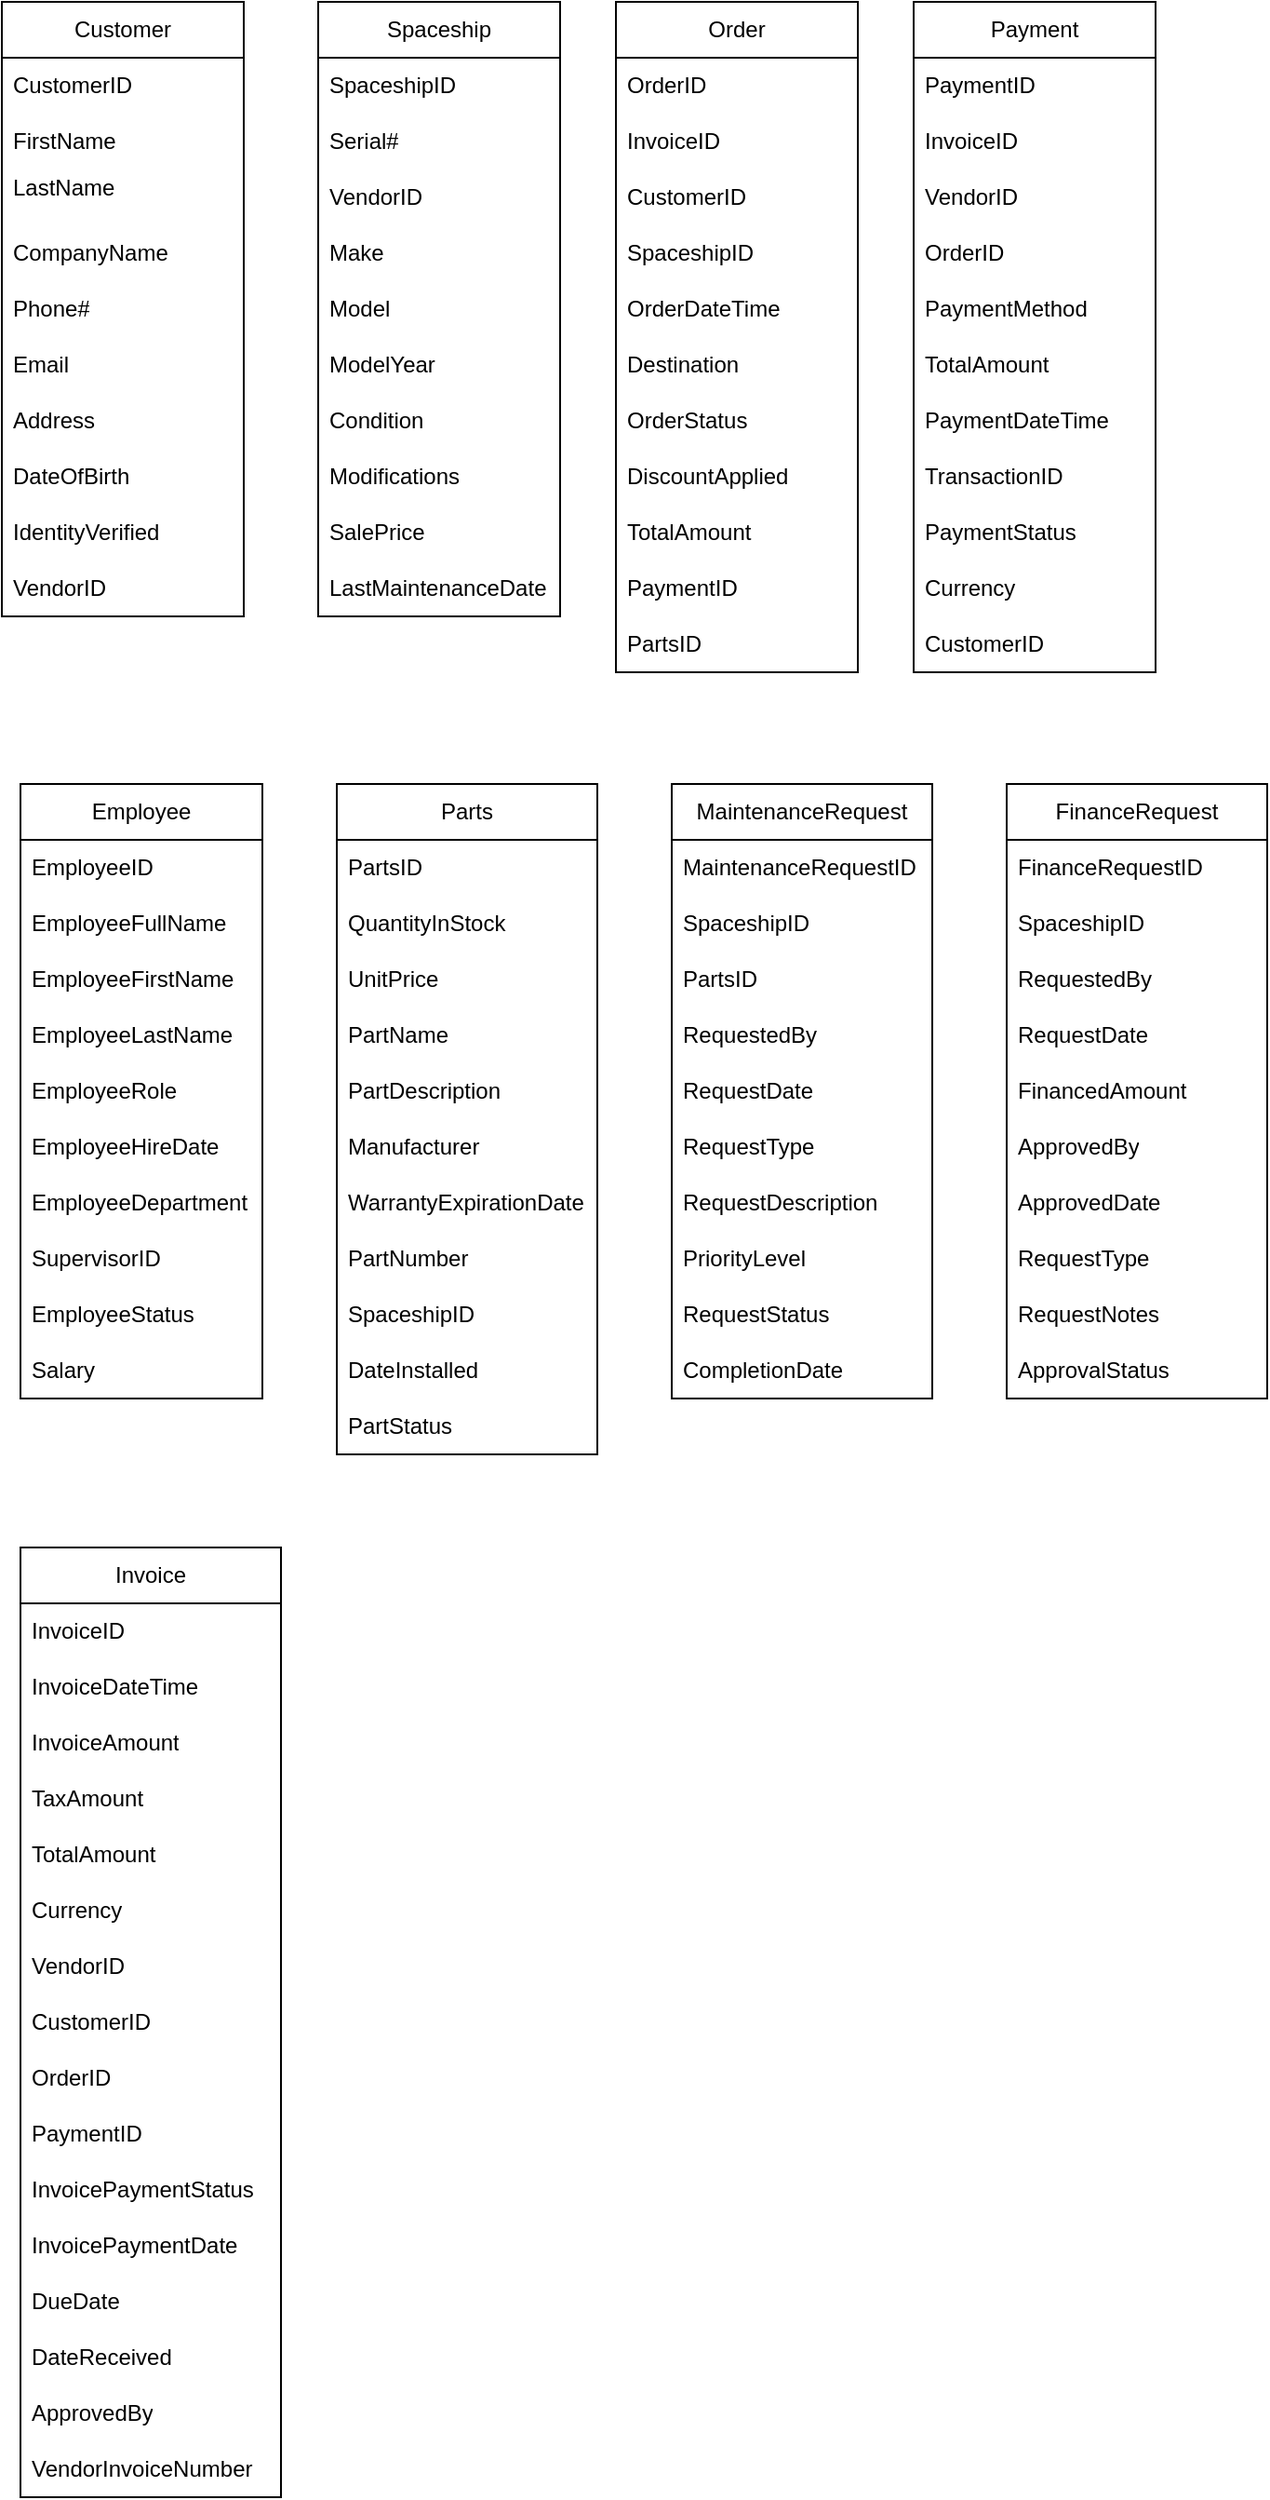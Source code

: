 <mxfile version="28.1.2">
  <diagram id="R2lEEEUBdFMjLlhIrx00" name="Page-1">
    <mxGraphModel dx="1068" dy="522" grid="1" gridSize="10" guides="1" tooltips="1" connect="1" arrows="1" fold="1" page="1" pageScale="1" pageWidth="850" pageHeight="1100" math="0" shadow="0" extFonts="Permanent Marker^https://fonts.googleapis.com/css?family=Permanent+Marker">
      <root>
        <mxCell id="0" />
        <mxCell id="1" parent="0" />
        <object label="Customer" CustomerID="" id="3JuSBrENBzJ1lSuPaMmn-5">
          <mxCell style="swimlane;fontStyle=0;childLayout=stackLayout;horizontal=1;startSize=30;horizontalStack=0;resizeParent=1;resizeParentMax=0;resizeLast=0;collapsible=1;marginBottom=0;whiteSpace=wrap;html=1;" vertex="1" parent="1">
            <mxGeometry x="50" y="30" width="130" height="330" as="geometry" />
          </mxCell>
        </object>
        <mxCell id="3JuSBrENBzJ1lSuPaMmn-6" value="CustomerID" style="text;strokeColor=none;fillColor=none;align=left;verticalAlign=middle;spacingLeft=4;spacingRight=4;overflow=hidden;points=[[0,0.5],[1,0.5]];portConstraint=eastwest;rotatable=0;whiteSpace=wrap;html=1;" vertex="1" parent="3JuSBrENBzJ1lSuPaMmn-5">
          <mxGeometry y="30" width="130" height="30" as="geometry" />
        </mxCell>
        <mxCell id="3JuSBrENBzJ1lSuPaMmn-7" value="FirstName" style="text;strokeColor=none;fillColor=none;align=left;verticalAlign=middle;spacingLeft=4;spacingRight=4;overflow=hidden;points=[[0,0.5],[1,0.5]];portConstraint=eastwest;rotatable=0;whiteSpace=wrap;html=1;" vertex="1" parent="3JuSBrENBzJ1lSuPaMmn-5">
          <mxGeometry y="60" width="130" height="30" as="geometry" />
        </mxCell>
        <mxCell id="3JuSBrENBzJ1lSuPaMmn-8" value="LastName&lt;div&gt;&lt;br&gt;&lt;/div&gt;" style="text;strokeColor=none;fillColor=none;align=left;verticalAlign=middle;spacingLeft=4;spacingRight=4;overflow=hidden;points=[[0,0.5],[1,0.5]];portConstraint=eastwest;rotatable=0;whiteSpace=wrap;html=1;" vertex="1" parent="3JuSBrENBzJ1lSuPaMmn-5">
          <mxGeometry y="90" width="130" height="30" as="geometry" />
        </mxCell>
        <mxCell id="3JuSBrENBzJ1lSuPaMmn-69" value="CompanyName" style="text;strokeColor=none;fillColor=none;align=left;verticalAlign=middle;spacingLeft=4;spacingRight=4;overflow=hidden;points=[[0,0.5],[1,0.5]];portConstraint=eastwest;rotatable=0;whiteSpace=wrap;html=1;" vertex="1" parent="3JuSBrENBzJ1lSuPaMmn-5">
          <mxGeometry y="120" width="130" height="30" as="geometry" />
        </mxCell>
        <mxCell id="3JuSBrENBzJ1lSuPaMmn-70" value="Phone#" style="text;strokeColor=none;fillColor=none;align=left;verticalAlign=middle;spacingLeft=4;spacingRight=4;overflow=hidden;points=[[0,0.5],[1,0.5]];portConstraint=eastwest;rotatable=0;whiteSpace=wrap;html=1;" vertex="1" parent="3JuSBrENBzJ1lSuPaMmn-5">
          <mxGeometry y="150" width="130" height="30" as="geometry" />
        </mxCell>
        <mxCell id="3JuSBrENBzJ1lSuPaMmn-71" value="Email" style="text;strokeColor=none;fillColor=none;align=left;verticalAlign=middle;spacingLeft=4;spacingRight=4;overflow=hidden;points=[[0,0.5],[1,0.5]];portConstraint=eastwest;rotatable=0;whiteSpace=wrap;html=1;" vertex="1" parent="3JuSBrENBzJ1lSuPaMmn-5">
          <mxGeometry y="180" width="130" height="30" as="geometry" />
        </mxCell>
        <mxCell id="3JuSBrENBzJ1lSuPaMmn-76" value="&lt;div&gt;Address&lt;/div&gt;" style="text;strokeColor=none;fillColor=none;align=left;verticalAlign=middle;spacingLeft=4;spacingRight=4;overflow=hidden;points=[[0,0.5],[1,0.5]];portConstraint=eastwest;rotatable=0;whiteSpace=wrap;html=1;" vertex="1" parent="3JuSBrENBzJ1lSuPaMmn-5">
          <mxGeometry y="210" width="130" height="30" as="geometry" />
        </mxCell>
        <mxCell id="3JuSBrENBzJ1lSuPaMmn-77" value="DateOfBirth" style="text;strokeColor=none;fillColor=none;align=left;verticalAlign=middle;spacingLeft=4;spacingRight=4;overflow=hidden;points=[[0,0.5],[1,0.5]];portConstraint=eastwest;rotatable=0;whiteSpace=wrap;html=1;" vertex="1" parent="3JuSBrENBzJ1lSuPaMmn-5">
          <mxGeometry y="240" width="130" height="30" as="geometry" />
        </mxCell>
        <mxCell id="3JuSBrENBzJ1lSuPaMmn-72" value="&lt;div&gt;IdentityVerified&lt;/div&gt;" style="text;strokeColor=none;fillColor=none;align=left;verticalAlign=middle;spacingLeft=4;spacingRight=4;overflow=hidden;points=[[0,0.5],[1,0.5]];portConstraint=eastwest;rotatable=0;whiteSpace=wrap;html=1;" vertex="1" parent="3JuSBrENBzJ1lSuPaMmn-5">
          <mxGeometry y="270" width="130" height="30" as="geometry" />
        </mxCell>
        <mxCell id="3JuSBrENBzJ1lSuPaMmn-73" value="VendorID" style="text;strokeColor=none;fillColor=none;align=left;verticalAlign=middle;spacingLeft=4;spacingRight=4;overflow=hidden;points=[[0,0.5],[1,0.5]];portConstraint=eastwest;rotatable=0;whiteSpace=wrap;html=1;" vertex="1" parent="3JuSBrENBzJ1lSuPaMmn-5">
          <mxGeometry y="300" width="130" height="30" as="geometry" />
        </mxCell>
        <object label="Spaceship" CustomerID="" id="3JuSBrENBzJ1lSuPaMmn-78">
          <mxCell style="swimlane;fontStyle=0;childLayout=stackLayout;horizontal=1;startSize=30;horizontalStack=0;resizeParent=1;resizeParentMax=0;resizeLast=0;collapsible=1;marginBottom=0;whiteSpace=wrap;html=1;" vertex="1" parent="1">
            <mxGeometry x="220" y="30" width="130" height="330" as="geometry" />
          </mxCell>
        </object>
        <mxCell id="3JuSBrENBzJ1lSuPaMmn-79" value="SpaceshipID" style="text;strokeColor=none;fillColor=none;align=left;verticalAlign=middle;spacingLeft=4;spacingRight=4;overflow=hidden;points=[[0,0.5],[1,0.5]];portConstraint=eastwest;rotatable=0;whiteSpace=wrap;html=1;" vertex="1" parent="3JuSBrENBzJ1lSuPaMmn-78">
          <mxGeometry y="30" width="130" height="30" as="geometry" />
        </mxCell>
        <mxCell id="3JuSBrENBzJ1lSuPaMmn-80" value="Serial#" style="text;strokeColor=none;fillColor=none;align=left;verticalAlign=middle;spacingLeft=4;spacingRight=4;overflow=hidden;points=[[0,0.5],[1,0.5]];portConstraint=eastwest;rotatable=0;whiteSpace=wrap;html=1;" vertex="1" parent="3JuSBrENBzJ1lSuPaMmn-78">
          <mxGeometry y="60" width="130" height="30" as="geometry" />
        </mxCell>
        <mxCell id="3JuSBrENBzJ1lSuPaMmn-81" value="&lt;div&gt;VendorID&lt;/div&gt;" style="text;strokeColor=none;fillColor=none;align=left;verticalAlign=middle;spacingLeft=4;spacingRight=4;overflow=hidden;points=[[0,0.5],[1,0.5]];portConstraint=eastwest;rotatable=0;whiteSpace=wrap;html=1;" vertex="1" parent="3JuSBrENBzJ1lSuPaMmn-78">
          <mxGeometry y="90" width="130" height="30" as="geometry" />
        </mxCell>
        <mxCell id="3JuSBrENBzJ1lSuPaMmn-82" value="Make" style="text;strokeColor=none;fillColor=none;align=left;verticalAlign=middle;spacingLeft=4;spacingRight=4;overflow=hidden;points=[[0,0.5],[1,0.5]];portConstraint=eastwest;rotatable=0;whiteSpace=wrap;html=1;" vertex="1" parent="3JuSBrENBzJ1lSuPaMmn-78">
          <mxGeometry y="120" width="130" height="30" as="geometry" />
        </mxCell>
        <mxCell id="3JuSBrENBzJ1lSuPaMmn-83" value="Model" style="text;strokeColor=none;fillColor=none;align=left;verticalAlign=middle;spacingLeft=4;spacingRight=4;overflow=hidden;points=[[0,0.5],[1,0.5]];portConstraint=eastwest;rotatable=0;whiteSpace=wrap;html=1;" vertex="1" parent="3JuSBrENBzJ1lSuPaMmn-78">
          <mxGeometry y="150" width="130" height="30" as="geometry" />
        </mxCell>
        <mxCell id="3JuSBrENBzJ1lSuPaMmn-84" value="ModelYear" style="text;strokeColor=none;fillColor=none;align=left;verticalAlign=middle;spacingLeft=4;spacingRight=4;overflow=hidden;points=[[0,0.5],[1,0.5]];portConstraint=eastwest;rotatable=0;whiteSpace=wrap;html=1;" vertex="1" parent="3JuSBrENBzJ1lSuPaMmn-78">
          <mxGeometry y="180" width="130" height="30" as="geometry" />
        </mxCell>
        <mxCell id="3JuSBrENBzJ1lSuPaMmn-85" value="&lt;div&gt;Condition&lt;/div&gt;" style="text;strokeColor=none;fillColor=none;align=left;verticalAlign=middle;spacingLeft=4;spacingRight=4;overflow=hidden;points=[[0,0.5],[1,0.5]];portConstraint=eastwest;rotatable=0;whiteSpace=wrap;html=1;" vertex="1" parent="3JuSBrENBzJ1lSuPaMmn-78">
          <mxGeometry y="210" width="130" height="30" as="geometry" />
        </mxCell>
        <mxCell id="3JuSBrENBzJ1lSuPaMmn-86" value="Modifications" style="text;strokeColor=none;fillColor=none;align=left;verticalAlign=middle;spacingLeft=4;spacingRight=4;overflow=hidden;points=[[0,0.5],[1,0.5]];portConstraint=eastwest;rotatable=0;whiteSpace=wrap;html=1;" vertex="1" parent="3JuSBrENBzJ1lSuPaMmn-78">
          <mxGeometry y="240" width="130" height="30" as="geometry" />
        </mxCell>
        <mxCell id="3JuSBrENBzJ1lSuPaMmn-87" value="&lt;div&gt;SalePrice&lt;/div&gt;" style="text;strokeColor=none;fillColor=none;align=left;verticalAlign=middle;spacingLeft=4;spacingRight=4;overflow=hidden;points=[[0,0.5],[1,0.5]];portConstraint=eastwest;rotatable=0;whiteSpace=wrap;html=1;" vertex="1" parent="3JuSBrENBzJ1lSuPaMmn-78">
          <mxGeometry y="270" width="130" height="30" as="geometry" />
        </mxCell>
        <mxCell id="3JuSBrENBzJ1lSuPaMmn-88" value="LastMaintenanceDate" style="text;strokeColor=none;fillColor=none;align=left;verticalAlign=middle;spacingLeft=4;spacingRight=4;overflow=hidden;points=[[0,0.5],[1,0.5]];portConstraint=eastwest;rotatable=0;whiteSpace=wrap;html=1;" vertex="1" parent="3JuSBrENBzJ1lSuPaMmn-78">
          <mxGeometry y="300" width="130" height="30" as="geometry" />
        </mxCell>
        <object label="Order" CustomerID="" id="3JuSBrENBzJ1lSuPaMmn-89">
          <mxCell style="swimlane;fontStyle=0;childLayout=stackLayout;horizontal=1;startSize=30;horizontalStack=0;resizeParent=1;resizeParentMax=0;resizeLast=0;collapsible=1;marginBottom=0;whiteSpace=wrap;html=1;" vertex="1" parent="1">
            <mxGeometry x="380" y="30" width="130" height="360" as="geometry" />
          </mxCell>
        </object>
        <mxCell id="3JuSBrENBzJ1lSuPaMmn-90" value="OrderID" style="text;strokeColor=none;fillColor=none;align=left;verticalAlign=middle;spacingLeft=4;spacingRight=4;overflow=hidden;points=[[0,0.5],[1,0.5]];portConstraint=eastwest;rotatable=0;whiteSpace=wrap;html=1;" vertex="1" parent="3JuSBrENBzJ1lSuPaMmn-89">
          <mxGeometry y="30" width="130" height="30" as="geometry" />
        </mxCell>
        <mxCell id="3JuSBrENBzJ1lSuPaMmn-91" value="InvoiceID" style="text;strokeColor=none;fillColor=none;align=left;verticalAlign=middle;spacingLeft=4;spacingRight=4;overflow=hidden;points=[[0,0.5],[1,0.5]];portConstraint=eastwest;rotatable=0;whiteSpace=wrap;html=1;" vertex="1" parent="3JuSBrENBzJ1lSuPaMmn-89">
          <mxGeometry y="60" width="130" height="30" as="geometry" />
        </mxCell>
        <mxCell id="3JuSBrENBzJ1lSuPaMmn-92" value="&lt;div&gt;CustomerID&lt;/div&gt;" style="text;strokeColor=none;fillColor=none;align=left;verticalAlign=middle;spacingLeft=4;spacingRight=4;overflow=hidden;points=[[0,0.5],[1,0.5]];portConstraint=eastwest;rotatable=0;whiteSpace=wrap;html=1;" vertex="1" parent="3JuSBrENBzJ1lSuPaMmn-89">
          <mxGeometry y="90" width="130" height="30" as="geometry" />
        </mxCell>
        <mxCell id="3JuSBrENBzJ1lSuPaMmn-93" value="SpaceshipID" style="text;strokeColor=none;fillColor=none;align=left;verticalAlign=middle;spacingLeft=4;spacingRight=4;overflow=hidden;points=[[0,0.5],[1,0.5]];portConstraint=eastwest;rotatable=0;whiteSpace=wrap;html=1;" vertex="1" parent="3JuSBrENBzJ1lSuPaMmn-89">
          <mxGeometry y="120" width="130" height="30" as="geometry" />
        </mxCell>
        <mxCell id="3JuSBrENBzJ1lSuPaMmn-94" value="OrderDateTime" style="text;strokeColor=none;fillColor=none;align=left;verticalAlign=middle;spacingLeft=4;spacingRight=4;overflow=hidden;points=[[0,0.5],[1,0.5]];portConstraint=eastwest;rotatable=0;whiteSpace=wrap;html=1;" vertex="1" parent="3JuSBrENBzJ1lSuPaMmn-89">
          <mxGeometry y="150" width="130" height="30" as="geometry" />
        </mxCell>
        <mxCell id="3JuSBrENBzJ1lSuPaMmn-95" value="Destination" style="text;strokeColor=none;fillColor=none;align=left;verticalAlign=middle;spacingLeft=4;spacingRight=4;overflow=hidden;points=[[0,0.5],[1,0.5]];portConstraint=eastwest;rotatable=0;whiteSpace=wrap;html=1;" vertex="1" parent="3JuSBrENBzJ1lSuPaMmn-89">
          <mxGeometry y="180" width="130" height="30" as="geometry" />
        </mxCell>
        <mxCell id="3JuSBrENBzJ1lSuPaMmn-96" value="&lt;div&gt;OrderStatus&lt;/div&gt;" style="text;strokeColor=none;fillColor=none;align=left;verticalAlign=middle;spacingLeft=4;spacingRight=4;overflow=hidden;points=[[0,0.5],[1,0.5]];portConstraint=eastwest;rotatable=0;whiteSpace=wrap;html=1;" vertex="1" parent="3JuSBrENBzJ1lSuPaMmn-89">
          <mxGeometry y="210" width="130" height="30" as="geometry" />
        </mxCell>
        <mxCell id="3JuSBrENBzJ1lSuPaMmn-97" value="DiscountApplied" style="text;strokeColor=none;fillColor=none;align=left;verticalAlign=middle;spacingLeft=4;spacingRight=4;overflow=hidden;points=[[0,0.5],[1,0.5]];portConstraint=eastwest;rotatable=0;whiteSpace=wrap;html=1;" vertex="1" parent="3JuSBrENBzJ1lSuPaMmn-89">
          <mxGeometry y="240" width="130" height="30" as="geometry" />
        </mxCell>
        <mxCell id="3JuSBrENBzJ1lSuPaMmn-98" value="&lt;div&gt;TotalAmount&lt;/div&gt;" style="text;strokeColor=none;fillColor=none;align=left;verticalAlign=middle;spacingLeft=4;spacingRight=4;overflow=hidden;points=[[0,0.5],[1,0.5]];portConstraint=eastwest;rotatable=0;whiteSpace=wrap;html=1;" vertex="1" parent="3JuSBrENBzJ1lSuPaMmn-89">
          <mxGeometry y="270" width="130" height="30" as="geometry" />
        </mxCell>
        <mxCell id="3JuSBrENBzJ1lSuPaMmn-100" value="PaymentID" style="text;strokeColor=none;fillColor=none;align=left;verticalAlign=middle;spacingLeft=4;spacingRight=4;overflow=hidden;points=[[0,0.5],[1,0.5]];portConstraint=eastwest;rotatable=0;whiteSpace=wrap;html=1;" vertex="1" parent="3JuSBrENBzJ1lSuPaMmn-89">
          <mxGeometry y="300" width="130" height="30" as="geometry" />
        </mxCell>
        <mxCell id="3JuSBrENBzJ1lSuPaMmn-99" value="PartsID" style="text;strokeColor=none;fillColor=none;align=left;verticalAlign=middle;spacingLeft=4;spacingRight=4;overflow=hidden;points=[[0,0.5],[1,0.5]];portConstraint=eastwest;rotatable=0;whiteSpace=wrap;html=1;" vertex="1" parent="3JuSBrENBzJ1lSuPaMmn-89">
          <mxGeometry y="330" width="130" height="30" as="geometry" />
        </mxCell>
        <object label="Payment" CustomerID="" id="3JuSBrENBzJ1lSuPaMmn-101">
          <mxCell style="swimlane;fontStyle=0;childLayout=stackLayout;horizontal=1;startSize=30;horizontalStack=0;resizeParent=1;resizeParentMax=0;resizeLast=0;collapsible=1;marginBottom=0;whiteSpace=wrap;html=1;" vertex="1" parent="1">
            <mxGeometry x="540" y="30" width="130" height="360" as="geometry" />
          </mxCell>
        </object>
        <mxCell id="3JuSBrENBzJ1lSuPaMmn-111" value="PaymentID" style="text;strokeColor=none;fillColor=none;align=left;verticalAlign=middle;spacingLeft=4;spacingRight=4;overflow=hidden;points=[[0,0.5],[1,0.5]];portConstraint=eastwest;rotatable=0;whiteSpace=wrap;html=1;" vertex="1" parent="3JuSBrENBzJ1lSuPaMmn-101">
          <mxGeometry y="30" width="130" height="30" as="geometry" />
        </mxCell>
        <mxCell id="3JuSBrENBzJ1lSuPaMmn-103" value="InvoiceID" style="text;strokeColor=none;fillColor=none;align=left;verticalAlign=middle;spacingLeft=4;spacingRight=4;overflow=hidden;points=[[0,0.5],[1,0.5]];portConstraint=eastwest;rotatable=0;whiteSpace=wrap;html=1;" vertex="1" parent="3JuSBrENBzJ1lSuPaMmn-101">
          <mxGeometry y="60" width="130" height="30" as="geometry" />
        </mxCell>
        <mxCell id="3JuSBrENBzJ1lSuPaMmn-104" value="&lt;div&gt;VendorID&lt;/div&gt;" style="text;strokeColor=none;fillColor=none;align=left;verticalAlign=middle;spacingLeft=4;spacingRight=4;overflow=hidden;points=[[0,0.5],[1,0.5]];portConstraint=eastwest;rotatable=0;whiteSpace=wrap;html=1;" vertex="1" parent="3JuSBrENBzJ1lSuPaMmn-101">
          <mxGeometry y="90" width="130" height="30" as="geometry" />
        </mxCell>
        <mxCell id="3JuSBrENBzJ1lSuPaMmn-102" value="OrderID" style="text;strokeColor=none;fillColor=none;align=left;verticalAlign=middle;spacingLeft=4;spacingRight=4;overflow=hidden;points=[[0,0.5],[1,0.5]];portConstraint=eastwest;rotatable=0;whiteSpace=wrap;html=1;" vertex="1" parent="3JuSBrENBzJ1lSuPaMmn-101">
          <mxGeometry y="120" width="130" height="30" as="geometry" />
        </mxCell>
        <mxCell id="3JuSBrENBzJ1lSuPaMmn-105" value="PaymentMethod" style="text;strokeColor=none;fillColor=none;align=left;verticalAlign=middle;spacingLeft=4;spacingRight=4;overflow=hidden;points=[[0,0.5],[1,0.5]];portConstraint=eastwest;rotatable=0;whiteSpace=wrap;html=1;" vertex="1" parent="3JuSBrENBzJ1lSuPaMmn-101">
          <mxGeometry y="150" width="130" height="30" as="geometry" />
        </mxCell>
        <mxCell id="3JuSBrENBzJ1lSuPaMmn-110" value="&lt;div&gt;TotalAmount&lt;/div&gt;" style="text;strokeColor=none;fillColor=none;align=left;verticalAlign=middle;spacingLeft=4;spacingRight=4;overflow=hidden;points=[[0,0.5],[1,0.5]];portConstraint=eastwest;rotatable=0;whiteSpace=wrap;html=1;" vertex="1" parent="3JuSBrENBzJ1lSuPaMmn-101">
          <mxGeometry y="180" width="130" height="30" as="geometry" />
        </mxCell>
        <mxCell id="3JuSBrENBzJ1lSuPaMmn-106" value="PaymentDateTime" style="text;strokeColor=none;fillColor=none;align=left;verticalAlign=middle;spacingLeft=4;spacingRight=4;overflow=hidden;points=[[0,0.5],[1,0.5]];portConstraint=eastwest;rotatable=0;whiteSpace=wrap;html=1;" vertex="1" parent="3JuSBrENBzJ1lSuPaMmn-101">
          <mxGeometry y="210" width="130" height="30" as="geometry" />
        </mxCell>
        <mxCell id="3JuSBrENBzJ1lSuPaMmn-107" value="TransactionID" style="text;strokeColor=none;fillColor=none;align=left;verticalAlign=middle;spacingLeft=4;spacingRight=4;overflow=hidden;points=[[0,0.5],[1,0.5]];portConstraint=eastwest;rotatable=0;whiteSpace=wrap;html=1;" vertex="1" parent="3JuSBrENBzJ1lSuPaMmn-101">
          <mxGeometry y="240" width="130" height="30" as="geometry" />
        </mxCell>
        <mxCell id="3JuSBrENBzJ1lSuPaMmn-108" value="&lt;div&gt;PaymentStatus&lt;/div&gt;" style="text;strokeColor=none;fillColor=none;align=left;verticalAlign=middle;spacingLeft=4;spacingRight=4;overflow=hidden;points=[[0,0.5],[1,0.5]];portConstraint=eastwest;rotatable=0;whiteSpace=wrap;html=1;" vertex="1" parent="3JuSBrENBzJ1lSuPaMmn-101">
          <mxGeometry y="270" width="130" height="30" as="geometry" />
        </mxCell>
        <mxCell id="3JuSBrENBzJ1lSuPaMmn-109" value="Currency" style="text;strokeColor=none;fillColor=none;align=left;verticalAlign=middle;spacingLeft=4;spacingRight=4;overflow=hidden;points=[[0,0.5],[1,0.5]];portConstraint=eastwest;rotatable=0;whiteSpace=wrap;html=1;" vertex="1" parent="3JuSBrENBzJ1lSuPaMmn-101">
          <mxGeometry y="300" width="130" height="30" as="geometry" />
        </mxCell>
        <mxCell id="3JuSBrENBzJ1lSuPaMmn-112" value="CustomerID" style="text;strokeColor=none;fillColor=none;align=left;verticalAlign=middle;spacingLeft=4;spacingRight=4;overflow=hidden;points=[[0,0.5],[1,0.5]];portConstraint=eastwest;rotatable=0;whiteSpace=wrap;html=1;" vertex="1" parent="3JuSBrENBzJ1lSuPaMmn-101">
          <mxGeometry y="330" width="130" height="30" as="geometry" />
        </mxCell>
        <object label="Employee" CustomerID="" id="3JuSBrENBzJ1lSuPaMmn-114">
          <mxCell style="swimlane;fontStyle=0;childLayout=stackLayout;horizontal=1;startSize=30;horizontalStack=0;resizeParent=1;resizeParentMax=0;resizeLast=0;collapsible=1;marginBottom=0;whiteSpace=wrap;html=1;" vertex="1" parent="1">
            <mxGeometry x="60" y="450" width="130" height="330" as="geometry" />
          </mxCell>
        </object>
        <mxCell id="3JuSBrENBzJ1lSuPaMmn-115" value="EmployeeID" style="text;strokeColor=none;fillColor=none;align=left;verticalAlign=middle;spacingLeft=4;spacingRight=4;overflow=hidden;points=[[0,0.5],[1,0.5]];portConstraint=eastwest;rotatable=0;whiteSpace=wrap;html=1;" vertex="1" parent="3JuSBrENBzJ1lSuPaMmn-114">
          <mxGeometry y="30" width="130" height="30" as="geometry" />
        </mxCell>
        <mxCell id="3JuSBrENBzJ1lSuPaMmn-116" value="EmployeeFullName" style="text;strokeColor=none;fillColor=none;align=left;verticalAlign=middle;spacingLeft=4;spacingRight=4;overflow=hidden;points=[[0,0.5],[1,0.5]];portConstraint=eastwest;rotatable=0;whiteSpace=wrap;html=1;" vertex="1" parent="3JuSBrENBzJ1lSuPaMmn-114">
          <mxGeometry y="60" width="130" height="30" as="geometry" />
        </mxCell>
        <mxCell id="3JuSBrENBzJ1lSuPaMmn-117" value="&lt;div&gt;EmployeeFirstName&lt;/div&gt;" style="text;strokeColor=none;fillColor=none;align=left;verticalAlign=middle;spacingLeft=4;spacingRight=4;overflow=hidden;points=[[0,0.5],[1,0.5]];portConstraint=eastwest;rotatable=0;whiteSpace=wrap;html=1;" vertex="1" parent="3JuSBrENBzJ1lSuPaMmn-114">
          <mxGeometry y="90" width="130" height="30" as="geometry" />
        </mxCell>
        <mxCell id="3JuSBrENBzJ1lSuPaMmn-118" value="EmployeeLastName" style="text;strokeColor=none;fillColor=none;align=left;verticalAlign=middle;spacingLeft=4;spacingRight=4;overflow=hidden;points=[[0,0.5],[1,0.5]];portConstraint=eastwest;rotatable=0;whiteSpace=wrap;html=1;" vertex="1" parent="3JuSBrENBzJ1lSuPaMmn-114">
          <mxGeometry y="120" width="130" height="30" as="geometry" />
        </mxCell>
        <mxCell id="3JuSBrENBzJ1lSuPaMmn-119" value="EmployeeRole" style="text;strokeColor=none;fillColor=none;align=left;verticalAlign=middle;spacingLeft=4;spacingRight=4;overflow=hidden;points=[[0,0.5],[1,0.5]];portConstraint=eastwest;rotatable=0;whiteSpace=wrap;html=1;" vertex="1" parent="3JuSBrENBzJ1lSuPaMmn-114">
          <mxGeometry y="150" width="130" height="30" as="geometry" />
        </mxCell>
        <mxCell id="3JuSBrENBzJ1lSuPaMmn-120" value="&lt;div&gt;EmployeeHireDate&lt;/div&gt;" style="text;strokeColor=none;fillColor=none;align=left;verticalAlign=middle;spacingLeft=4;spacingRight=4;overflow=hidden;points=[[0,0.5],[1,0.5]];portConstraint=eastwest;rotatable=0;whiteSpace=wrap;html=1;" vertex="1" parent="3JuSBrENBzJ1lSuPaMmn-114">
          <mxGeometry y="180" width="130" height="30" as="geometry" />
        </mxCell>
        <mxCell id="3JuSBrENBzJ1lSuPaMmn-121" value="EmployeeDepartment" style="text;strokeColor=none;fillColor=none;align=left;verticalAlign=middle;spacingLeft=4;spacingRight=4;overflow=hidden;points=[[0,0.5],[1,0.5]];portConstraint=eastwest;rotatable=0;whiteSpace=wrap;html=1;" vertex="1" parent="3JuSBrENBzJ1lSuPaMmn-114">
          <mxGeometry y="210" width="130" height="30" as="geometry" />
        </mxCell>
        <mxCell id="3JuSBrENBzJ1lSuPaMmn-122" value="SupervisorID" style="text;strokeColor=none;fillColor=none;align=left;verticalAlign=middle;spacingLeft=4;spacingRight=4;overflow=hidden;points=[[0,0.5],[1,0.5]];portConstraint=eastwest;rotatable=0;whiteSpace=wrap;html=1;" vertex="1" parent="3JuSBrENBzJ1lSuPaMmn-114">
          <mxGeometry y="240" width="130" height="30" as="geometry" />
        </mxCell>
        <mxCell id="3JuSBrENBzJ1lSuPaMmn-123" value="&lt;div&gt;EmployeeStatus&lt;/div&gt;" style="text;strokeColor=none;fillColor=none;align=left;verticalAlign=middle;spacingLeft=4;spacingRight=4;overflow=hidden;points=[[0,0.5],[1,0.5]];portConstraint=eastwest;rotatable=0;whiteSpace=wrap;html=1;" vertex="1" parent="3JuSBrENBzJ1lSuPaMmn-114">
          <mxGeometry y="270" width="130" height="30" as="geometry" />
        </mxCell>
        <mxCell id="3JuSBrENBzJ1lSuPaMmn-124" value="Salary" style="text;strokeColor=none;fillColor=none;align=left;verticalAlign=middle;spacingLeft=4;spacingRight=4;overflow=hidden;points=[[0,0.5],[1,0.5]];portConstraint=eastwest;rotatable=0;whiteSpace=wrap;html=1;" vertex="1" parent="3JuSBrENBzJ1lSuPaMmn-114">
          <mxGeometry y="300" width="130" height="30" as="geometry" />
        </mxCell>
        <object label="Parts" CustomerID="" id="3JuSBrENBzJ1lSuPaMmn-126">
          <mxCell style="swimlane;fontStyle=0;childLayout=stackLayout;horizontal=1;startSize=30;horizontalStack=0;resizeParent=1;resizeParentMax=0;resizeLast=0;collapsible=1;marginBottom=0;whiteSpace=wrap;html=1;" vertex="1" parent="1">
            <mxGeometry x="230" y="450" width="140" height="360" as="geometry" />
          </mxCell>
        </object>
        <mxCell id="3JuSBrENBzJ1lSuPaMmn-127" value="PartsID" style="text;strokeColor=none;fillColor=none;align=left;verticalAlign=middle;spacingLeft=4;spacingRight=4;overflow=hidden;points=[[0,0.5],[1,0.5]];portConstraint=eastwest;rotatable=0;whiteSpace=wrap;html=1;" vertex="1" parent="3JuSBrENBzJ1lSuPaMmn-126">
          <mxGeometry y="30" width="140" height="30" as="geometry" />
        </mxCell>
        <mxCell id="3JuSBrENBzJ1lSuPaMmn-128" value="QuantityInStock" style="text;strokeColor=none;fillColor=none;align=left;verticalAlign=middle;spacingLeft=4;spacingRight=4;overflow=hidden;points=[[0,0.5],[1,0.5]];portConstraint=eastwest;rotatable=0;whiteSpace=wrap;html=1;" vertex="1" parent="3JuSBrENBzJ1lSuPaMmn-126">
          <mxGeometry y="60" width="140" height="30" as="geometry" />
        </mxCell>
        <mxCell id="3JuSBrENBzJ1lSuPaMmn-129" value="&lt;div&gt;UnitPrice&lt;/div&gt;" style="text;strokeColor=none;fillColor=none;align=left;verticalAlign=middle;spacingLeft=4;spacingRight=4;overflow=hidden;points=[[0,0.5],[1,0.5]];portConstraint=eastwest;rotatable=0;whiteSpace=wrap;html=1;" vertex="1" parent="3JuSBrENBzJ1lSuPaMmn-126">
          <mxGeometry y="90" width="140" height="30" as="geometry" />
        </mxCell>
        <mxCell id="3JuSBrENBzJ1lSuPaMmn-130" value="PartName" style="text;strokeColor=none;fillColor=none;align=left;verticalAlign=middle;spacingLeft=4;spacingRight=4;overflow=hidden;points=[[0,0.5],[1,0.5]];portConstraint=eastwest;rotatable=0;whiteSpace=wrap;html=1;" vertex="1" parent="3JuSBrENBzJ1lSuPaMmn-126">
          <mxGeometry y="120" width="140" height="30" as="geometry" />
        </mxCell>
        <mxCell id="3JuSBrENBzJ1lSuPaMmn-131" value="PartDescription" style="text;strokeColor=none;fillColor=none;align=left;verticalAlign=middle;spacingLeft=4;spacingRight=4;overflow=hidden;points=[[0,0.5],[1,0.5]];portConstraint=eastwest;rotatable=0;whiteSpace=wrap;html=1;" vertex="1" parent="3JuSBrENBzJ1lSuPaMmn-126">
          <mxGeometry y="150" width="140" height="30" as="geometry" />
        </mxCell>
        <mxCell id="3JuSBrENBzJ1lSuPaMmn-132" value="&lt;div&gt;Manufacturer&lt;/div&gt;" style="text;strokeColor=none;fillColor=none;align=left;verticalAlign=middle;spacingLeft=4;spacingRight=4;overflow=hidden;points=[[0,0.5],[1,0.5]];portConstraint=eastwest;rotatable=0;whiteSpace=wrap;html=1;" vertex="1" parent="3JuSBrENBzJ1lSuPaMmn-126">
          <mxGeometry y="180" width="140" height="30" as="geometry" />
        </mxCell>
        <mxCell id="3JuSBrENBzJ1lSuPaMmn-133" value="WarrantyExpirationDate" style="text;strokeColor=none;fillColor=none;align=left;verticalAlign=middle;spacingLeft=4;spacingRight=4;overflow=hidden;points=[[0,0.5],[1,0.5]];portConstraint=eastwest;rotatable=0;whiteSpace=wrap;html=1;" vertex="1" parent="3JuSBrENBzJ1lSuPaMmn-126">
          <mxGeometry y="210" width="140" height="30" as="geometry" />
        </mxCell>
        <mxCell id="3JuSBrENBzJ1lSuPaMmn-134" value="PartNumber" style="text;strokeColor=none;fillColor=none;align=left;verticalAlign=middle;spacingLeft=4;spacingRight=4;overflow=hidden;points=[[0,0.5],[1,0.5]];portConstraint=eastwest;rotatable=0;whiteSpace=wrap;html=1;" vertex="1" parent="3JuSBrENBzJ1lSuPaMmn-126">
          <mxGeometry y="240" width="140" height="30" as="geometry" />
        </mxCell>
        <mxCell id="3JuSBrENBzJ1lSuPaMmn-135" value="&lt;div&gt;SpaceshipID&lt;/div&gt;" style="text;strokeColor=none;fillColor=none;align=left;verticalAlign=middle;spacingLeft=4;spacingRight=4;overflow=hidden;points=[[0,0.5],[1,0.5]];portConstraint=eastwest;rotatable=0;whiteSpace=wrap;html=1;" vertex="1" parent="3JuSBrENBzJ1lSuPaMmn-126">
          <mxGeometry y="270" width="140" height="30" as="geometry" />
        </mxCell>
        <mxCell id="3JuSBrENBzJ1lSuPaMmn-136" value="DateInstalled" style="text;strokeColor=none;fillColor=none;align=left;verticalAlign=middle;spacingLeft=4;spacingRight=4;overflow=hidden;points=[[0,0.5],[1,0.5]];portConstraint=eastwest;rotatable=0;whiteSpace=wrap;html=1;" vertex="1" parent="3JuSBrENBzJ1lSuPaMmn-126">
          <mxGeometry y="300" width="140" height="30" as="geometry" />
        </mxCell>
        <mxCell id="3JuSBrENBzJ1lSuPaMmn-137" value="PartStatus" style="text;strokeColor=none;fillColor=none;align=left;verticalAlign=middle;spacingLeft=4;spacingRight=4;overflow=hidden;points=[[0,0.5],[1,0.5]];portConstraint=eastwest;rotatable=0;whiteSpace=wrap;html=1;" vertex="1" parent="3JuSBrENBzJ1lSuPaMmn-126">
          <mxGeometry y="330" width="140" height="30" as="geometry" />
        </mxCell>
        <object label="MaintenanceRequest" CustomerID="" id="3JuSBrENBzJ1lSuPaMmn-138">
          <mxCell style="swimlane;fontStyle=0;childLayout=stackLayout;horizontal=1;startSize=30;horizontalStack=0;resizeParent=1;resizeParentMax=0;resizeLast=0;collapsible=1;marginBottom=0;whiteSpace=wrap;html=1;" vertex="1" parent="1">
            <mxGeometry x="410" y="450" width="140" height="330" as="geometry" />
          </mxCell>
        </object>
        <mxCell id="3JuSBrENBzJ1lSuPaMmn-139" value="MaintenanceRequestID" style="text;strokeColor=none;fillColor=none;align=left;verticalAlign=middle;spacingLeft=4;spacingRight=4;overflow=hidden;points=[[0,0.5],[1,0.5]];portConstraint=eastwest;rotatable=0;whiteSpace=wrap;html=1;" vertex="1" parent="3JuSBrENBzJ1lSuPaMmn-138">
          <mxGeometry y="30" width="140" height="30" as="geometry" />
        </mxCell>
        <mxCell id="3JuSBrENBzJ1lSuPaMmn-140" value="SpaceshipID" style="text;strokeColor=none;fillColor=none;align=left;verticalAlign=middle;spacingLeft=4;spacingRight=4;overflow=hidden;points=[[0,0.5],[1,0.5]];portConstraint=eastwest;rotatable=0;whiteSpace=wrap;html=1;" vertex="1" parent="3JuSBrENBzJ1lSuPaMmn-138">
          <mxGeometry y="60" width="140" height="30" as="geometry" />
        </mxCell>
        <mxCell id="3JuSBrENBzJ1lSuPaMmn-141" value="&lt;div&gt;PartsID&lt;/div&gt;" style="text;strokeColor=none;fillColor=none;align=left;verticalAlign=middle;spacingLeft=4;spacingRight=4;overflow=hidden;points=[[0,0.5],[1,0.5]];portConstraint=eastwest;rotatable=0;whiteSpace=wrap;html=1;" vertex="1" parent="3JuSBrENBzJ1lSuPaMmn-138">
          <mxGeometry y="90" width="140" height="30" as="geometry" />
        </mxCell>
        <mxCell id="3JuSBrENBzJ1lSuPaMmn-142" value="RequestedBy" style="text;strokeColor=none;fillColor=none;align=left;verticalAlign=middle;spacingLeft=4;spacingRight=4;overflow=hidden;points=[[0,0.5],[1,0.5]];portConstraint=eastwest;rotatable=0;whiteSpace=wrap;html=1;" vertex="1" parent="3JuSBrENBzJ1lSuPaMmn-138">
          <mxGeometry y="120" width="140" height="30" as="geometry" />
        </mxCell>
        <mxCell id="3JuSBrENBzJ1lSuPaMmn-143" value="RequestDate" style="text;strokeColor=none;fillColor=none;align=left;verticalAlign=middle;spacingLeft=4;spacingRight=4;overflow=hidden;points=[[0,0.5],[1,0.5]];portConstraint=eastwest;rotatable=0;whiteSpace=wrap;html=1;" vertex="1" parent="3JuSBrENBzJ1lSuPaMmn-138">
          <mxGeometry y="150" width="140" height="30" as="geometry" />
        </mxCell>
        <mxCell id="3JuSBrENBzJ1lSuPaMmn-144" value="&lt;div&gt;RequestType&lt;/div&gt;" style="text;strokeColor=none;fillColor=none;align=left;verticalAlign=middle;spacingLeft=4;spacingRight=4;overflow=hidden;points=[[0,0.5],[1,0.5]];portConstraint=eastwest;rotatable=0;whiteSpace=wrap;html=1;" vertex="1" parent="3JuSBrENBzJ1lSuPaMmn-138">
          <mxGeometry y="180" width="140" height="30" as="geometry" />
        </mxCell>
        <mxCell id="3JuSBrENBzJ1lSuPaMmn-145" value="RequestDescription" style="text;strokeColor=none;fillColor=none;align=left;verticalAlign=middle;spacingLeft=4;spacingRight=4;overflow=hidden;points=[[0,0.5],[1,0.5]];portConstraint=eastwest;rotatable=0;whiteSpace=wrap;html=1;" vertex="1" parent="3JuSBrENBzJ1lSuPaMmn-138">
          <mxGeometry y="210" width="140" height="30" as="geometry" />
        </mxCell>
        <mxCell id="3JuSBrENBzJ1lSuPaMmn-146" value="PriorityLevel" style="text;strokeColor=none;fillColor=none;align=left;verticalAlign=middle;spacingLeft=4;spacingRight=4;overflow=hidden;points=[[0,0.5],[1,0.5]];portConstraint=eastwest;rotatable=0;whiteSpace=wrap;html=1;" vertex="1" parent="3JuSBrENBzJ1lSuPaMmn-138">
          <mxGeometry y="240" width="140" height="30" as="geometry" />
        </mxCell>
        <mxCell id="3JuSBrENBzJ1lSuPaMmn-147" value="&lt;div&gt;RequestStatus&lt;/div&gt;" style="text;strokeColor=none;fillColor=none;align=left;verticalAlign=middle;spacingLeft=4;spacingRight=4;overflow=hidden;points=[[0,0.5],[1,0.5]];portConstraint=eastwest;rotatable=0;whiteSpace=wrap;html=1;" vertex="1" parent="3JuSBrENBzJ1lSuPaMmn-138">
          <mxGeometry y="270" width="140" height="30" as="geometry" />
        </mxCell>
        <mxCell id="3JuSBrENBzJ1lSuPaMmn-148" value="CompletionDate" style="text;strokeColor=none;fillColor=none;align=left;verticalAlign=middle;spacingLeft=4;spacingRight=4;overflow=hidden;points=[[0,0.5],[1,0.5]];portConstraint=eastwest;rotatable=0;whiteSpace=wrap;html=1;" vertex="1" parent="3JuSBrENBzJ1lSuPaMmn-138">
          <mxGeometry y="300" width="140" height="30" as="geometry" />
        </mxCell>
        <object label="FinanceRequest" CustomerID="" id="3JuSBrENBzJ1lSuPaMmn-150">
          <mxCell style="swimlane;fontStyle=0;childLayout=stackLayout;horizontal=1;startSize=30;horizontalStack=0;resizeParent=1;resizeParentMax=0;resizeLast=0;collapsible=1;marginBottom=0;whiteSpace=wrap;html=1;" vertex="1" parent="1">
            <mxGeometry x="590" y="450" width="140" height="330" as="geometry" />
          </mxCell>
        </object>
        <mxCell id="3JuSBrENBzJ1lSuPaMmn-151" value="&lt;span style=&quot;text-align: center;&quot;&gt;Finance&lt;/span&gt;RequestID" style="text;strokeColor=none;fillColor=none;align=left;verticalAlign=middle;spacingLeft=4;spacingRight=4;overflow=hidden;points=[[0,0.5],[1,0.5]];portConstraint=eastwest;rotatable=0;whiteSpace=wrap;html=1;" vertex="1" parent="3JuSBrENBzJ1lSuPaMmn-150">
          <mxGeometry y="30" width="140" height="30" as="geometry" />
        </mxCell>
        <mxCell id="3JuSBrENBzJ1lSuPaMmn-152" value="SpaceshipID" style="text;strokeColor=none;fillColor=none;align=left;verticalAlign=middle;spacingLeft=4;spacingRight=4;overflow=hidden;points=[[0,0.5],[1,0.5]];portConstraint=eastwest;rotatable=0;whiteSpace=wrap;html=1;" vertex="1" parent="3JuSBrENBzJ1lSuPaMmn-150">
          <mxGeometry y="60" width="140" height="30" as="geometry" />
        </mxCell>
        <mxCell id="3JuSBrENBzJ1lSuPaMmn-154" value="RequestedBy" style="text;strokeColor=none;fillColor=none;align=left;verticalAlign=middle;spacingLeft=4;spacingRight=4;overflow=hidden;points=[[0,0.5],[1,0.5]];portConstraint=eastwest;rotatable=0;whiteSpace=wrap;html=1;" vertex="1" parent="3JuSBrENBzJ1lSuPaMmn-150">
          <mxGeometry y="90" width="140" height="30" as="geometry" />
        </mxCell>
        <mxCell id="3JuSBrENBzJ1lSuPaMmn-155" value="RequestDate" style="text;strokeColor=none;fillColor=none;align=left;verticalAlign=middle;spacingLeft=4;spacingRight=4;overflow=hidden;points=[[0,0.5],[1,0.5]];portConstraint=eastwest;rotatable=0;whiteSpace=wrap;html=1;" vertex="1" parent="3JuSBrENBzJ1lSuPaMmn-150">
          <mxGeometry y="120" width="140" height="30" as="geometry" />
        </mxCell>
        <mxCell id="3JuSBrENBzJ1lSuPaMmn-153" value="&lt;div&gt;FinancedAmount&lt;/div&gt;" style="text;strokeColor=none;fillColor=none;align=left;verticalAlign=middle;spacingLeft=4;spacingRight=4;overflow=hidden;points=[[0,0.5],[1,0.5]];portConstraint=eastwest;rotatable=0;whiteSpace=wrap;html=1;" vertex="1" parent="3JuSBrENBzJ1lSuPaMmn-150">
          <mxGeometry y="150" width="140" height="30" as="geometry" />
        </mxCell>
        <mxCell id="3JuSBrENBzJ1lSuPaMmn-159" value="&lt;div&gt;ApprovedBy&lt;/div&gt;" style="text;strokeColor=none;fillColor=none;align=left;verticalAlign=middle;spacingLeft=4;spacingRight=4;overflow=hidden;points=[[0,0.5],[1,0.5]];portConstraint=eastwest;rotatable=0;whiteSpace=wrap;html=1;" vertex="1" parent="3JuSBrENBzJ1lSuPaMmn-150">
          <mxGeometry y="180" width="140" height="30" as="geometry" />
        </mxCell>
        <mxCell id="3JuSBrENBzJ1lSuPaMmn-160" value="ApprovedDate" style="text;strokeColor=none;fillColor=none;align=left;verticalAlign=middle;spacingLeft=4;spacingRight=4;overflow=hidden;points=[[0,0.5],[1,0.5]];portConstraint=eastwest;rotatable=0;whiteSpace=wrap;html=1;" vertex="1" parent="3JuSBrENBzJ1lSuPaMmn-150">
          <mxGeometry y="210" width="140" height="30" as="geometry" />
        </mxCell>
        <mxCell id="3JuSBrENBzJ1lSuPaMmn-156" value="&lt;div&gt;RequestType&lt;/div&gt;" style="text;strokeColor=none;fillColor=none;align=left;verticalAlign=middle;spacingLeft=4;spacingRight=4;overflow=hidden;points=[[0,0.5],[1,0.5]];portConstraint=eastwest;rotatable=0;whiteSpace=wrap;html=1;" vertex="1" parent="3JuSBrENBzJ1lSuPaMmn-150">
          <mxGeometry y="240" width="140" height="30" as="geometry" />
        </mxCell>
        <mxCell id="3JuSBrENBzJ1lSuPaMmn-157" value="RequestNotes" style="text;strokeColor=none;fillColor=none;align=left;verticalAlign=middle;spacingLeft=4;spacingRight=4;overflow=hidden;points=[[0,0.5],[1,0.5]];portConstraint=eastwest;rotatable=0;whiteSpace=wrap;html=1;" vertex="1" parent="3JuSBrENBzJ1lSuPaMmn-150">
          <mxGeometry y="270" width="140" height="30" as="geometry" />
        </mxCell>
        <mxCell id="3JuSBrENBzJ1lSuPaMmn-158" value="ApprovalStatus" style="text;strokeColor=none;fillColor=none;align=left;verticalAlign=middle;spacingLeft=4;spacingRight=4;overflow=hidden;points=[[0,0.5],[1,0.5]];portConstraint=eastwest;rotatable=0;whiteSpace=wrap;html=1;" vertex="1" parent="3JuSBrENBzJ1lSuPaMmn-150">
          <mxGeometry y="300" width="140" height="30" as="geometry" />
        </mxCell>
        <object label="Invoice" CustomerID="" id="3JuSBrENBzJ1lSuPaMmn-163">
          <mxCell style="swimlane;fontStyle=0;childLayout=stackLayout;horizontal=1;startSize=30;horizontalStack=0;resizeParent=1;resizeParentMax=0;resizeLast=0;collapsible=1;marginBottom=0;whiteSpace=wrap;html=1;" vertex="1" parent="1">
            <mxGeometry x="60" y="860" width="140" height="510" as="geometry" />
          </mxCell>
        </object>
        <mxCell id="3JuSBrENBzJ1lSuPaMmn-164" value="InvoiceID" style="text;strokeColor=none;fillColor=none;align=left;verticalAlign=middle;spacingLeft=4;spacingRight=4;overflow=hidden;points=[[0,0.5],[1,0.5]];portConstraint=eastwest;rotatable=0;whiteSpace=wrap;html=1;" vertex="1" parent="3JuSBrENBzJ1lSuPaMmn-163">
          <mxGeometry y="30" width="140" height="30" as="geometry" />
        </mxCell>
        <mxCell id="3JuSBrENBzJ1lSuPaMmn-165" value="InvoiceDateTime" style="text;strokeColor=none;fillColor=none;align=left;verticalAlign=middle;spacingLeft=4;spacingRight=4;overflow=hidden;points=[[0,0.5],[1,0.5]];portConstraint=eastwest;rotatable=0;whiteSpace=wrap;html=1;" vertex="1" parent="3JuSBrENBzJ1lSuPaMmn-163">
          <mxGeometry y="60" width="140" height="30" as="geometry" />
        </mxCell>
        <mxCell id="3JuSBrENBzJ1lSuPaMmn-166" value="&lt;div&gt;InvoiceAmount&lt;/div&gt;" style="text;strokeColor=none;fillColor=none;align=left;verticalAlign=middle;spacingLeft=4;spacingRight=4;overflow=hidden;points=[[0,0.5],[1,0.5]];portConstraint=eastwest;rotatable=0;whiteSpace=wrap;html=1;" vertex="1" parent="3JuSBrENBzJ1lSuPaMmn-163">
          <mxGeometry y="90" width="140" height="30" as="geometry" />
        </mxCell>
        <mxCell id="3JuSBrENBzJ1lSuPaMmn-167" value="TaxAmount" style="text;strokeColor=none;fillColor=none;align=left;verticalAlign=middle;spacingLeft=4;spacingRight=4;overflow=hidden;points=[[0,0.5],[1,0.5]];portConstraint=eastwest;rotatable=0;whiteSpace=wrap;html=1;" vertex="1" parent="3JuSBrENBzJ1lSuPaMmn-163">
          <mxGeometry y="120" width="140" height="30" as="geometry" />
        </mxCell>
        <mxCell id="3JuSBrENBzJ1lSuPaMmn-168" value="TotalAmount" style="text;strokeColor=none;fillColor=none;align=left;verticalAlign=middle;spacingLeft=4;spacingRight=4;overflow=hidden;points=[[0,0.5],[1,0.5]];portConstraint=eastwest;rotatable=0;whiteSpace=wrap;html=1;" vertex="1" parent="3JuSBrENBzJ1lSuPaMmn-163">
          <mxGeometry y="150" width="140" height="30" as="geometry" />
        </mxCell>
        <mxCell id="3JuSBrENBzJ1lSuPaMmn-169" value="&lt;div&gt;Currency&lt;/div&gt;" style="text;strokeColor=none;fillColor=none;align=left;verticalAlign=middle;spacingLeft=4;spacingRight=4;overflow=hidden;points=[[0,0.5],[1,0.5]];portConstraint=eastwest;rotatable=0;whiteSpace=wrap;html=1;" vertex="1" parent="3JuSBrENBzJ1lSuPaMmn-163">
          <mxGeometry y="180" width="140" height="30" as="geometry" />
        </mxCell>
        <mxCell id="3JuSBrENBzJ1lSuPaMmn-170" value="VendorID" style="text;strokeColor=none;fillColor=none;align=left;verticalAlign=middle;spacingLeft=4;spacingRight=4;overflow=hidden;points=[[0,0.5],[1,0.5]];portConstraint=eastwest;rotatable=0;whiteSpace=wrap;html=1;" vertex="1" parent="3JuSBrENBzJ1lSuPaMmn-163">
          <mxGeometry y="210" width="140" height="30" as="geometry" />
        </mxCell>
        <mxCell id="3JuSBrENBzJ1lSuPaMmn-171" value="CustomerID" style="text;strokeColor=none;fillColor=none;align=left;verticalAlign=middle;spacingLeft=4;spacingRight=4;overflow=hidden;points=[[0,0.5],[1,0.5]];portConstraint=eastwest;rotatable=0;whiteSpace=wrap;html=1;" vertex="1" parent="3JuSBrENBzJ1lSuPaMmn-163">
          <mxGeometry y="240" width="140" height="30" as="geometry" />
        </mxCell>
        <mxCell id="3JuSBrENBzJ1lSuPaMmn-172" value="&lt;div&gt;OrderID&lt;/div&gt;" style="text;strokeColor=none;fillColor=none;align=left;verticalAlign=middle;spacingLeft=4;spacingRight=4;overflow=hidden;points=[[0,0.5],[1,0.5]];portConstraint=eastwest;rotatable=0;whiteSpace=wrap;html=1;" vertex="1" parent="3JuSBrENBzJ1lSuPaMmn-163">
          <mxGeometry y="270" width="140" height="30" as="geometry" />
        </mxCell>
        <mxCell id="3JuSBrENBzJ1lSuPaMmn-173" value="PaymentID" style="text;strokeColor=none;fillColor=none;align=left;verticalAlign=middle;spacingLeft=4;spacingRight=4;overflow=hidden;points=[[0,0.5],[1,0.5]];portConstraint=eastwest;rotatable=0;whiteSpace=wrap;html=1;" vertex="1" parent="3JuSBrENBzJ1lSuPaMmn-163">
          <mxGeometry y="300" width="140" height="30" as="geometry" />
        </mxCell>
        <mxCell id="3JuSBrENBzJ1lSuPaMmn-174" value="InvoicePaymentStatus" style="text;strokeColor=none;fillColor=none;align=left;verticalAlign=middle;spacingLeft=4;spacingRight=4;overflow=hidden;points=[[0,0.5],[1,0.5]];portConstraint=eastwest;rotatable=0;whiteSpace=wrap;html=1;" vertex="1" parent="3JuSBrENBzJ1lSuPaMmn-163">
          <mxGeometry y="330" width="140" height="30" as="geometry" />
        </mxCell>
        <mxCell id="3JuSBrENBzJ1lSuPaMmn-176" value="InvoicePaymentDate" style="text;strokeColor=none;fillColor=none;align=left;verticalAlign=middle;spacingLeft=4;spacingRight=4;overflow=hidden;points=[[0,0.5],[1,0.5]];portConstraint=eastwest;rotatable=0;whiteSpace=wrap;html=1;" vertex="1" parent="3JuSBrENBzJ1lSuPaMmn-163">
          <mxGeometry y="360" width="140" height="30" as="geometry" />
        </mxCell>
        <mxCell id="3JuSBrENBzJ1lSuPaMmn-177" value="&lt;div&gt;DueDate&lt;/div&gt;" style="text;strokeColor=none;fillColor=none;align=left;verticalAlign=middle;spacingLeft=4;spacingRight=4;overflow=hidden;points=[[0,0.5],[1,0.5]];portConstraint=eastwest;rotatable=0;whiteSpace=wrap;html=1;" vertex="1" parent="3JuSBrENBzJ1lSuPaMmn-163">
          <mxGeometry y="390" width="140" height="30" as="geometry" />
        </mxCell>
        <mxCell id="3JuSBrENBzJ1lSuPaMmn-178" value="DateReceived" style="text;strokeColor=none;fillColor=none;align=left;verticalAlign=middle;spacingLeft=4;spacingRight=4;overflow=hidden;points=[[0,0.5],[1,0.5]];portConstraint=eastwest;rotatable=0;whiteSpace=wrap;html=1;" vertex="1" parent="3JuSBrENBzJ1lSuPaMmn-163">
          <mxGeometry y="420" width="140" height="30" as="geometry" />
        </mxCell>
        <mxCell id="3JuSBrENBzJ1lSuPaMmn-179" value="ApprovedBy" style="text;strokeColor=none;fillColor=none;align=left;verticalAlign=middle;spacingLeft=4;spacingRight=4;overflow=hidden;points=[[0,0.5],[1,0.5]];portConstraint=eastwest;rotatable=0;whiteSpace=wrap;html=1;" vertex="1" parent="3JuSBrENBzJ1lSuPaMmn-163">
          <mxGeometry y="450" width="140" height="30" as="geometry" />
        </mxCell>
        <mxCell id="3JuSBrENBzJ1lSuPaMmn-175" value="VendorInvoiceNumber" style="text;strokeColor=none;fillColor=none;align=left;verticalAlign=middle;spacingLeft=4;spacingRight=4;overflow=hidden;points=[[0,0.5],[1,0.5]];portConstraint=eastwest;rotatable=0;whiteSpace=wrap;html=1;" vertex="1" parent="3JuSBrENBzJ1lSuPaMmn-163">
          <mxGeometry y="480" width="140" height="30" as="geometry" />
        </mxCell>
      </root>
    </mxGraphModel>
  </diagram>
</mxfile>
